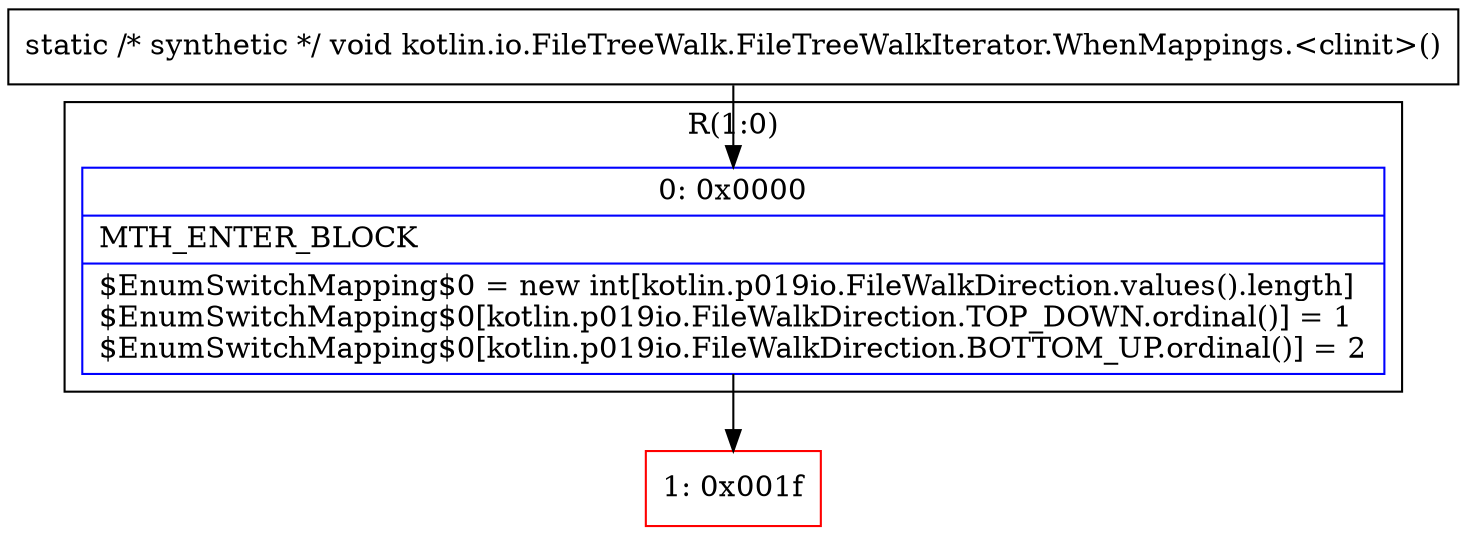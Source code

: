 digraph "CFG forkotlin.io.FileTreeWalk.FileTreeWalkIterator.WhenMappings.\<clinit\>()V" {
subgraph cluster_Region_1823165791 {
label = "R(1:0)";
node [shape=record,color=blue];
Node_0 [shape=record,label="{0\:\ 0x0000|MTH_ENTER_BLOCK\l|$EnumSwitchMapping$0 = new int[kotlin.p019io.FileWalkDirection.values().length]\l$EnumSwitchMapping$0[kotlin.p019io.FileWalkDirection.TOP_DOWN.ordinal()] = 1\l$EnumSwitchMapping$0[kotlin.p019io.FileWalkDirection.BOTTOM_UP.ordinal()] = 2\l}"];
}
Node_1 [shape=record,color=red,label="{1\:\ 0x001f}"];
MethodNode[shape=record,label="{static \/* synthetic *\/ void kotlin.io.FileTreeWalk.FileTreeWalkIterator.WhenMappings.\<clinit\>() }"];
MethodNode -> Node_0;
Node_0 -> Node_1;
}

